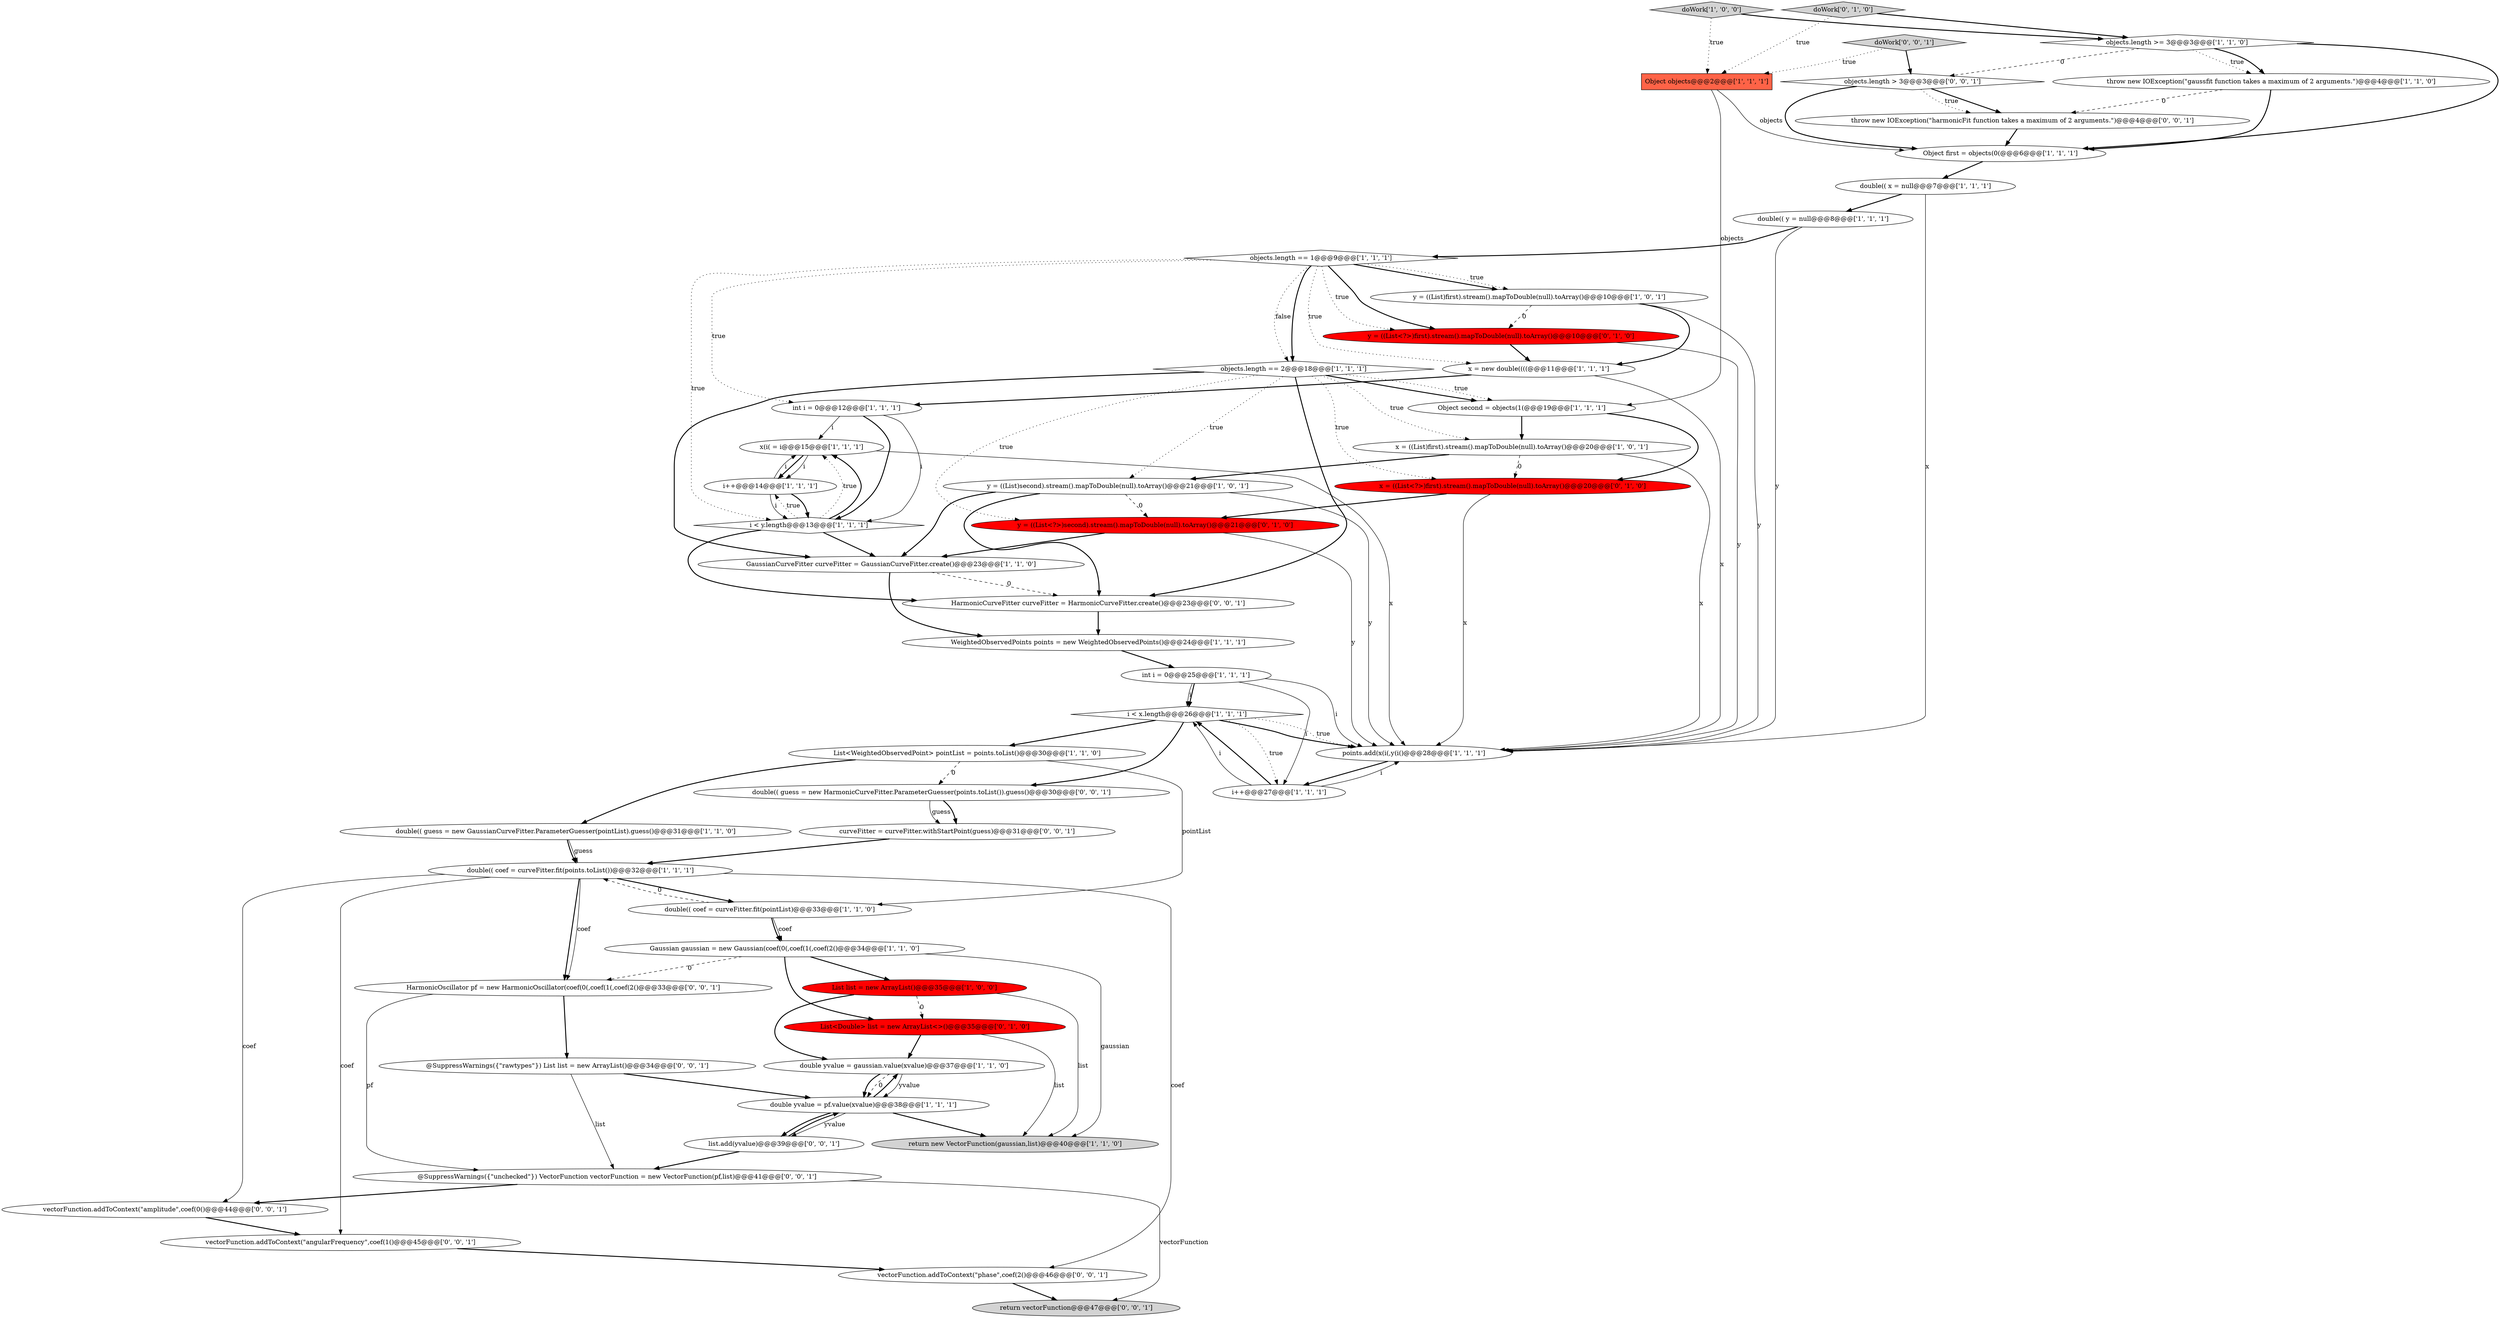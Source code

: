 digraph {
10 [style = filled, label = "Gaussian gaussian = new Gaussian(coef(0(,coef(1(,coef(2()@@@34@@@['1', '1', '0']", fillcolor = white, shape = ellipse image = "AAA0AAABBB1BBB"];
5 [style = filled, label = "double(( y = null@@@8@@@['1', '1', '1']", fillcolor = white, shape = ellipse image = "AAA0AAABBB1BBB"];
42 [style = filled, label = "curveFitter = curveFitter.withStartPoint(guess)@@@31@@@['0', '0', '1']", fillcolor = white, shape = ellipse image = "AAA0AAABBB3BBB"];
7 [style = filled, label = "int i = 0@@@12@@@['1', '1', '1']", fillcolor = white, shape = ellipse image = "AAA0AAABBB1BBB"];
21 [style = filled, label = "objects.length == 1@@@9@@@['1', '1', '1']", fillcolor = white, shape = diamond image = "AAA0AAABBB1BBB"];
37 [style = filled, label = "List<Double> list = new ArrayList<>()@@@35@@@['0', '1', '0']", fillcolor = red, shape = ellipse image = "AAA1AAABBB2BBB"];
23 [style = filled, label = "List list = new ArrayList()@@@35@@@['1', '0', '0']", fillcolor = red, shape = ellipse image = "AAA1AAABBB1BBB"];
3 [style = filled, label = "Object objects@@@2@@@['1', '1', '1']", fillcolor = tomato, shape = box image = "AAA0AAABBB1BBB"];
39 [style = filled, label = "HarmonicOscillator pf = new HarmonicOscillator(coef(0(,coef(1(,coef(2()@@@33@@@['0', '0', '1']", fillcolor = white, shape = ellipse image = "AAA0AAABBB3BBB"];
41 [style = filled, label = "throw new IOException(\"harmonicFit function takes a maximum of 2 arguments.\")@@@4@@@['0', '0', '1']", fillcolor = white, shape = ellipse image = "AAA0AAABBB3BBB"];
28 [style = filled, label = "double(( x = null@@@7@@@['1', '1', '1']", fillcolor = white, shape = ellipse image = "AAA0AAABBB1BBB"];
18 [style = filled, label = "x(i( = i@@@15@@@['1', '1', '1']", fillcolor = white, shape = ellipse image = "AAA0AAABBB1BBB"];
19 [style = filled, label = "i++@@@14@@@['1', '1', '1']", fillcolor = white, shape = ellipse image = "AAA0AAABBB1BBB"];
14 [style = filled, label = "double(( coef = curveFitter.fit(points.toList())@@@32@@@['1', '1', '1']", fillcolor = white, shape = ellipse image = "AAA0AAABBB1BBB"];
47 [style = filled, label = "HarmonicCurveFitter curveFitter = HarmonicCurveFitter.create()@@@23@@@['0', '0', '1']", fillcolor = white, shape = ellipse image = "AAA0AAABBB3BBB"];
43 [style = filled, label = "objects.length > 3@@@3@@@['0', '0', '1']", fillcolor = white, shape = diamond image = "AAA0AAABBB3BBB"];
40 [style = filled, label = "vectorFunction.addToContext(\"phase\",coef(2()@@@46@@@['0', '0', '1']", fillcolor = white, shape = ellipse image = "AAA0AAABBB3BBB"];
32 [style = filled, label = "points.add(x(i(,y(i()@@@28@@@['1', '1', '1']", fillcolor = white, shape = ellipse image = "AAA0AAABBB1BBB"];
49 [style = filled, label = "vectorFunction.addToContext(\"amplitude\",coef(0()@@@44@@@['0', '0', '1']", fillcolor = white, shape = ellipse image = "AAA0AAABBB3BBB"];
1 [style = filled, label = "GaussianCurveFitter curveFitter = GaussianCurveFitter.create()@@@23@@@['1', '1', '0']", fillcolor = white, shape = ellipse image = "AAA0AAABBB1BBB"];
48 [style = filled, label = "double(( guess = new HarmonicCurveFitter.ParameterGuesser(points.toList()).guess()@@@30@@@['0', '0', '1']", fillcolor = white, shape = ellipse image = "AAA0AAABBB3BBB"];
16 [style = filled, label = "int i = 0@@@25@@@['1', '1', '1']", fillcolor = white, shape = ellipse image = "AAA0AAABBB1BBB"];
38 [style = filled, label = "doWork['0', '0', '1']", fillcolor = lightgray, shape = diamond image = "AAA0AAABBB3BBB"];
13 [style = filled, label = "double yvalue = pf.value(xvalue)@@@38@@@['1', '1', '1']", fillcolor = white, shape = ellipse image = "AAA0AAABBB1BBB"];
4 [style = filled, label = "y = ((List)second).stream().mapToDouble(null).toArray()@@@21@@@['1', '0', '1']", fillcolor = white, shape = ellipse image = "AAA0AAABBB1BBB"];
8 [style = filled, label = "objects.length >= 3@@@3@@@['1', '1', '0']", fillcolor = white, shape = diamond image = "AAA0AAABBB1BBB"];
15 [style = filled, label = "i < y.length@@@13@@@['1', '1', '1']", fillcolor = white, shape = diamond image = "AAA0AAABBB1BBB"];
6 [style = filled, label = "Object first = objects(0(@@@6@@@['1', '1', '1']", fillcolor = white, shape = ellipse image = "AAA0AAABBB1BBB"];
30 [style = filled, label = "doWork['1', '0', '0']", fillcolor = lightgray, shape = diamond image = "AAA0AAABBB1BBB"];
27 [style = filled, label = "return new VectorFunction(gaussian,list)@@@40@@@['1', '1', '0']", fillcolor = lightgray, shape = ellipse image = "AAA0AAABBB1BBB"];
20 [style = filled, label = "double yvalue = gaussian.value(xvalue)@@@37@@@['1', '1', '0']", fillcolor = white, shape = ellipse image = "AAA0AAABBB1BBB"];
51 [style = filled, label = "return vectorFunction@@@47@@@['0', '0', '1']", fillcolor = lightgray, shape = ellipse image = "AAA0AAABBB3BBB"];
17 [style = filled, label = "WeightedObservedPoints points = new WeightedObservedPoints()@@@24@@@['1', '1', '1']", fillcolor = white, shape = ellipse image = "AAA0AAABBB1BBB"];
50 [style = filled, label = "vectorFunction.addToContext(\"angularFrequency\",coef(1()@@@45@@@['0', '0', '1']", fillcolor = white, shape = ellipse image = "AAA0AAABBB3BBB"];
25 [style = filled, label = "double(( coef = curveFitter.fit(pointList)@@@33@@@['1', '1', '0']", fillcolor = white, shape = ellipse image = "AAA0AAABBB1BBB"];
29 [style = filled, label = "i < x.length@@@26@@@['1', '1', '1']", fillcolor = white, shape = diamond image = "AAA0AAABBB1BBB"];
24 [style = filled, label = "y = ((List)first).stream().mapToDouble(null).toArray()@@@10@@@['1', '0', '1']", fillcolor = white, shape = ellipse image = "AAA0AAABBB1BBB"];
26 [style = filled, label = "i++@@@27@@@['1', '1', '1']", fillcolor = white, shape = ellipse image = "AAA0AAABBB1BBB"];
12 [style = filled, label = "double(( guess = new GaussianCurveFitter.ParameterGuesser(pointList).guess()@@@31@@@['1', '1', '0']", fillcolor = white, shape = ellipse image = "AAA0AAABBB1BBB"];
34 [style = filled, label = "doWork['0', '1', '0']", fillcolor = lightgray, shape = diamond image = "AAA0AAABBB2BBB"];
46 [style = filled, label = "@SuppressWarnings({\"rawtypes\"}) List list = new ArrayList()@@@34@@@['0', '0', '1']", fillcolor = white, shape = ellipse image = "AAA0AAABBB3BBB"];
33 [style = filled, label = "y = ((List<?>)first).stream().mapToDouble(null).toArray()@@@10@@@['0', '1', '0']", fillcolor = red, shape = ellipse image = "AAA1AAABBB2BBB"];
2 [style = filled, label = "x = ((List)first).stream().mapToDouble(null).toArray()@@@20@@@['1', '0', '1']", fillcolor = white, shape = ellipse image = "AAA0AAABBB1BBB"];
9 [style = filled, label = "Object second = objects(1(@@@19@@@['1', '1', '1']", fillcolor = white, shape = ellipse image = "AAA0AAABBB1BBB"];
11 [style = filled, label = "List<WeightedObservedPoint> pointList = points.toList()@@@30@@@['1', '1', '0']", fillcolor = white, shape = ellipse image = "AAA0AAABBB1BBB"];
44 [style = filled, label = "list.add(yvalue)@@@39@@@['0', '0', '1']", fillcolor = white, shape = ellipse image = "AAA0AAABBB3BBB"];
35 [style = filled, label = "y = ((List<?>)second).stream().mapToDouble(null).toArray()@@@21@@@['0', '1', '0']", fillcolor = red, shape = ellipse image = "AAA1AAABBB2BBB"];
22 [style = filled, label = "x = new double((((@@@11@@@['1', '1', '1']", fillcolor = white, shape = ellipse image = "AAA0AAABBB1BBB"];
36 [style = filled, label = "x = ((List<?>)first).stream().mapToDouble(null).toArray()@@@20@@@['0', '1', '0']", fillcolor = red, shape = ellipse image = "AAA1AAABBB2BBB"];
31 [style = filled, label = "throw new IOException(\"gaussfit function takes a maximum of 2 arguments.\")@@@4@@@['1', '1', '0']", fillcolor = white, shape = ellipse image = "AAA0AAABBB1BBB"];
45 [style = filled, label = "@SuppressWarnings({\"unchecked\"}) VectorFunction vectorFunction = new VectorFunction(pf,list)@@@41@@@['0', '0', '1']", fillcolor = white, shape = ellipse image = "AAA0AAABBB3BBB"];
0 [style = filled, label = "objects.length == 2@@@18@@@['1', '1', '1']", fillcolor = white, shape = diamond image = "AAA0AAABBB1BBB"];
12->14 [style = solid, label="guess"];
3->9 [style = solid, label="objects"];
14->25 [style = bold, label=""];
21->15 [style = dotted, label="true"];
4->32 [style = solid, label="y"];
46->13 [style = bold, label=""];
16->32 [style = solid, label="i"];
8->6 [style = bold, label=""];
21->24 [style = bold, label=""];
31->41 [style = dashed, label="0"];
7->15 [style = solid, label="i"];
29->26 [style = dotted, label="true"];
23->27 [style = solid, label="list"];
31->6 [style = bold, label=""];
2->36 [style = dashed, label="0"];
21->24 [style = dotted, label="true"];
21->7 [style = dotted, label="true"];
3->6 [style = solid, label="objects"];
48->42 [style = solid, label="guess"];
25->10 [style = bold, label=""];
30->8 [style = bold, label=""];
19->15 [style = bold, label=""];
19->15 [style = solid, label="i"];
11->48 [style = dashed, label="0"];
17->16 [style = bold, label=""];
8->31 [style = dotted, label="true"];
10->27 [style = solid, label="gaussian"];
26->32 [style = solid, label="i"];
25->10 [style = solid, label="coef"];
28->5 [style = bold, label=""];
14->49 [style = solid, label="coef"];
21->0 [style = bold, label=""];
9->2 [style = bold, label=""];
24->33 [style = dashed, label="0"];
18->32 [style = solid, label="x"];
40->51 [style = bold, label=""];
33->32 [style = solid, label="y"];
15->18 [style = dotted, label="true"];
16->29 [style = bold, label=""];
18->19 [style = bold, label=""];
21->22 [style = dotted, label="true"];
7->18 [style = solid, label="i"];
11->12 [style = bold, label=""];
41->6 [style = bold, label=""];
34->8 [style = bold, label=""];
2->4 [style = bold, label=""];
32->26 [style = bold, label=""];
22->7 [style = bold, label=""];
8->43 [style = dashed, label="0"];
1->17 [style = bold, label=""];
16->26 [style = solid, label="i"];
14->39 [style = solid, label="coef"];
21->33 [style = dotted, label="true"];
5->21 [style = bold, label=""];
22->32 [style = solid, label="x"];
1->47 [style = dashed, label="0"];
35->32 [style = solid, label="y"];
29->32 [style = bold, label=""];
30->3 [style = dotted, label="true"];
12->14 [style = bold, label=""];
37->27 [style = solid, label="list"];
36->35 [style = bold, label=""];
15->47 [style = bold, label=""];
14->39 [style = bold, label=""];
4->47 [style = bold, label=""];
44->45 [style = bold, label=""];
13->44 [style = solid, label="yvalue"];
29->32 [style = dotted, label="true"];
29->11 [style = bold, label=""];
4->35 [style = dashed, label="0"];
20->13 [style = solid, label="yvalue"];
21->0 [style = dotted, label="false"];
26->29 [style = solid, label="i"];
23->20 [style = bold, label=""];
20->13 [style = bold, label=""];
39->46 [style = bold, label=""];
8->31 [style = bold, label=""];
10->39 [style = dashed, label="0"];
0->4 [style = dotted, label="true"];
14->50 [style = solid, label="coef"];
45->51 [style = solid, label="vectorFunction"];
39->45 [style = solid, label="pf"];
23->37 [style = dashed, label="0"];
49->50 [style = bold, label=""];
36->32 [style = solid, label="x"];
42->14 [style = bold, label=""];
13->27 [style = bold, label=""];
35->1 [style = bold, label=""];
24->32 [style = solid, label="y"];
19->18 [style = solid, label="i"];
10->23 [style = bold, label=""];
0->1 [style = bold, label=""];
18->19 [style = solid, label="i"];
7->15 [style = bold, label=""];
43->41 [style = bold, label=""];
4->1 [style = bold, label=""];
14->40 [style = solid, label="coef"];
0->9 [style = dotted, label="true"];
33->22 [style = bold, label=""];
38->43 [style = bold, label=""];
10->37 [style = bold, label=""];
15->1 [style = bold, label=""];
9->36 [style = bold, label=""];
0->9 [style = bold, label=""];
28->32 [style = solid, label="x"];
45->49 [style = bold, label=""];
26->29 [style = bold, label=""];
21->33 [style = bold, label=""];
13->44 [style = bold, label=""];
2->32 [style = solid, label="x"];
0->35 [style = dotted, label="true"];
37->20 [style = bold, label=""];
48->42 [style = bold, label=""];
11->25 [style = solid, label="pointList"];
24->22 [style = bold, label=""];
15->18 [style = bold, label=""];
43->6 [style = bold, label=""];
0->36 [style = dotted, label="true"];
20->13 [style = dashed, label="0"];
5->32 [style = solid, label="y"];
38->3 [style = dotted, label="true"];
0->47 [style = bold, label=""];
34->3 [style = dotted, label="true"];
16->29 [style = solid, label="i"];
25->14 [style = dashed, label="0"];
15->19 [style = dotted, label="true"];
50->40 [style = bold, label=""];
46->45 [style = solid, label="list"];
43->41 [style = dotted, label="true"];
44->13 [style = bold, label=""];
0->2 [style = dotted, label="true"];
47->17 [style = bold, label=""];
29->48 [style = bold, label=""];
6->28 [style = bold, label=""];
13->20 [style = bold, label=""];
}

